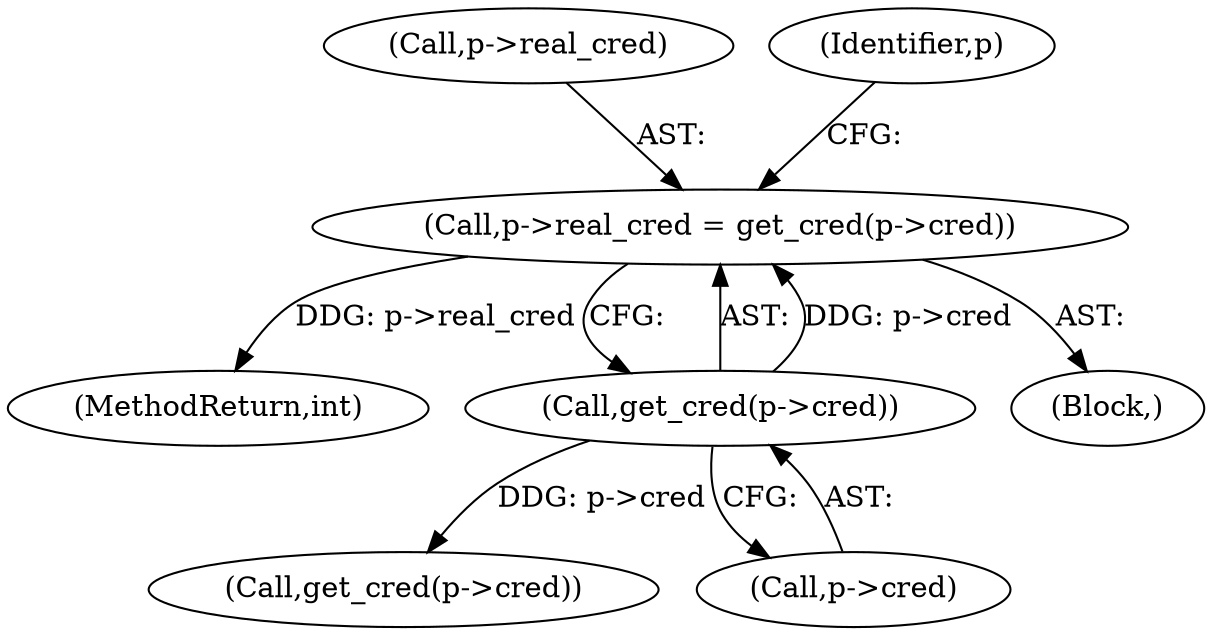 digraph "0_linux_79549c6dfda0603dba9a70a53467ce62d9335c33@pointer" {
"1000115" [label="(Call,p->real_cred = get_cred(p->cred))"];
"1000119" [label="(Call,get_cred(p->cred))"];
"1000123" [label="(Call,get_cred(p->cred))"];
"1000115" [label="(Call,p->real_cred = get_cred(p->cred))"];
"1000119" [label="(Call,get_cred(p->cred))"];
"1000116" [label="(Call,p->real_cred)"];
"1000125" [label="(Identifier,p)"];
"1000230" [label="(MethodReturn,int)"];
"1000120" [label="(Call,p->cred)"];
"1000114" [label="(Block,)"];
"1000115" -> "1000114"  [label="AST: "];
"1000115" -> "1000119"  [label="CFG: "];
"1000116" -> "1000115"  [label="AST: "];
"1000119" -> "1000115"  [label="AST: "];
"1000125" -> "1000115"  [label="CFG: "];
"1000115" -> "1000230"  [label="DDG: p->real_cred"];
"1000119" -> "1000115"  [label="DDG: p->cred"];
"1000119" -> "1000120"  [label="CFG: "];
"1000120" -> "1000119"  [label="AST: "];
"1000119" -> "1000123"  [label="DDG: p->cred"];
}
